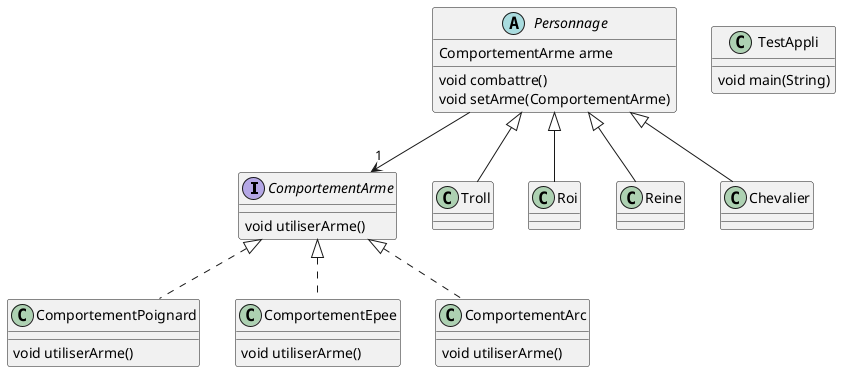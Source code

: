 @startuml

' definitions
' -----------

' package "comportements.arme"
interface ComportementArme
' end package

' package "appli"
class Troll
class TestAppli
class Roi
class Reine
abstract Personnage
class Chevalier
' end package

' package "comportements.arme.impl"
class ComportementPoignard
class ComportementEpee
class ComportementArc
' end package

' content
' -------

' ComportementArc:
ComportementArme <|.. ComportementArc
ComportementArc : void utiliserArme()

' TestAppli:
TestAppli : void main(String)

' Reine:
Personnage <|-- Reine

' Troll:
Personnage <|-- Troll

' ComportementArme:
ComportementArme : void utiliserArme()

' ComportementPoignard:
ComportementArme <|.. ComportementPoignard
ComportementPoignard : void utiliserArme()

' ComportementEpee:
ComportementArme <|.. ComportementEpee
ComportementEpee : void utiliserArme()

' Personnage:
Personnage : ComportementArme arme
Personnage --> "1" ComportementArme
Personnage : void combattre()
Personnage : void setArme(ComportementArme)

' Chevalier:
Personnage <|-- Chevalier

' Roi:
Personnage <|-- Roi

@enduml
